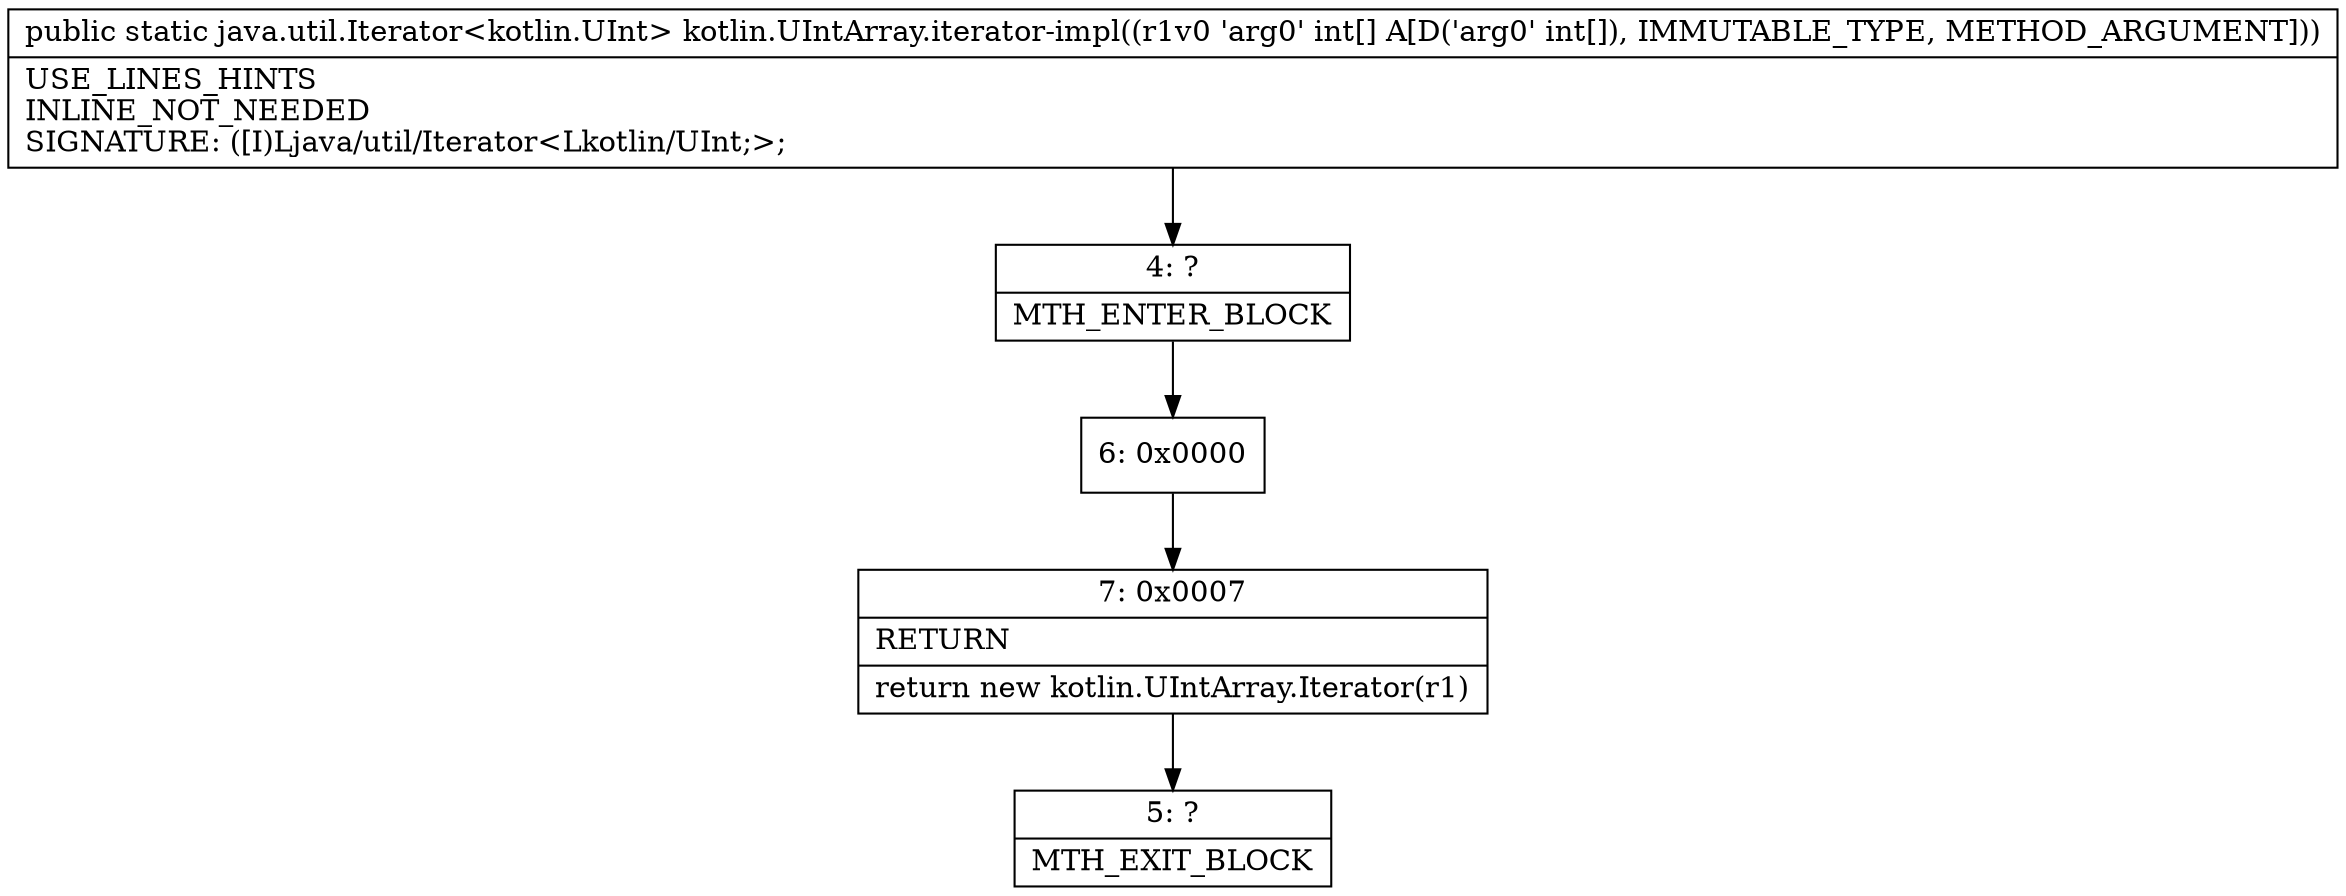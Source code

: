 digraph "CFG forkotlin.UIntArray.iterator\-impl([I)Ljava\/util\/Iterator;" {
Node_4 [shape=record,label="{4\:\ ?|MTH_ENTER_BLOCK\l}"];
Node_6 [shape=record,label="{6\:\ 0x0000}"];
Node_7 [shape=record,label="{7\:\ 0x0007|RETURN\l|return new kotlin.UIntArray.Iterator(r1)\l}"];
Node_5 [shape=record,label="{5\:\ ?|MTH_EXIT_BLOCK\l}"];
MethodNode[shape=record,label="{public static java.util.Iterator\<kotlin.UInt\> kotlin.UIntArray.iterator\-impl((r1v0 'arg0' int[] A[D('arg0' int[]), IMMUTABLE_TYPE, METHOD_ARGUMENT]))  | USE_LINES_HINTS\lINLINE_NOT_NEEDED\lSIGNATURE: ([I)Ljava\/util\/Iterator\<Lkotlin\/UInt;\>;\l}"];
MethodNode -> Node_4;Node_4 -> Node_6;
Node_6 -> Node_7;
Node_7 -> Node_5;
}

